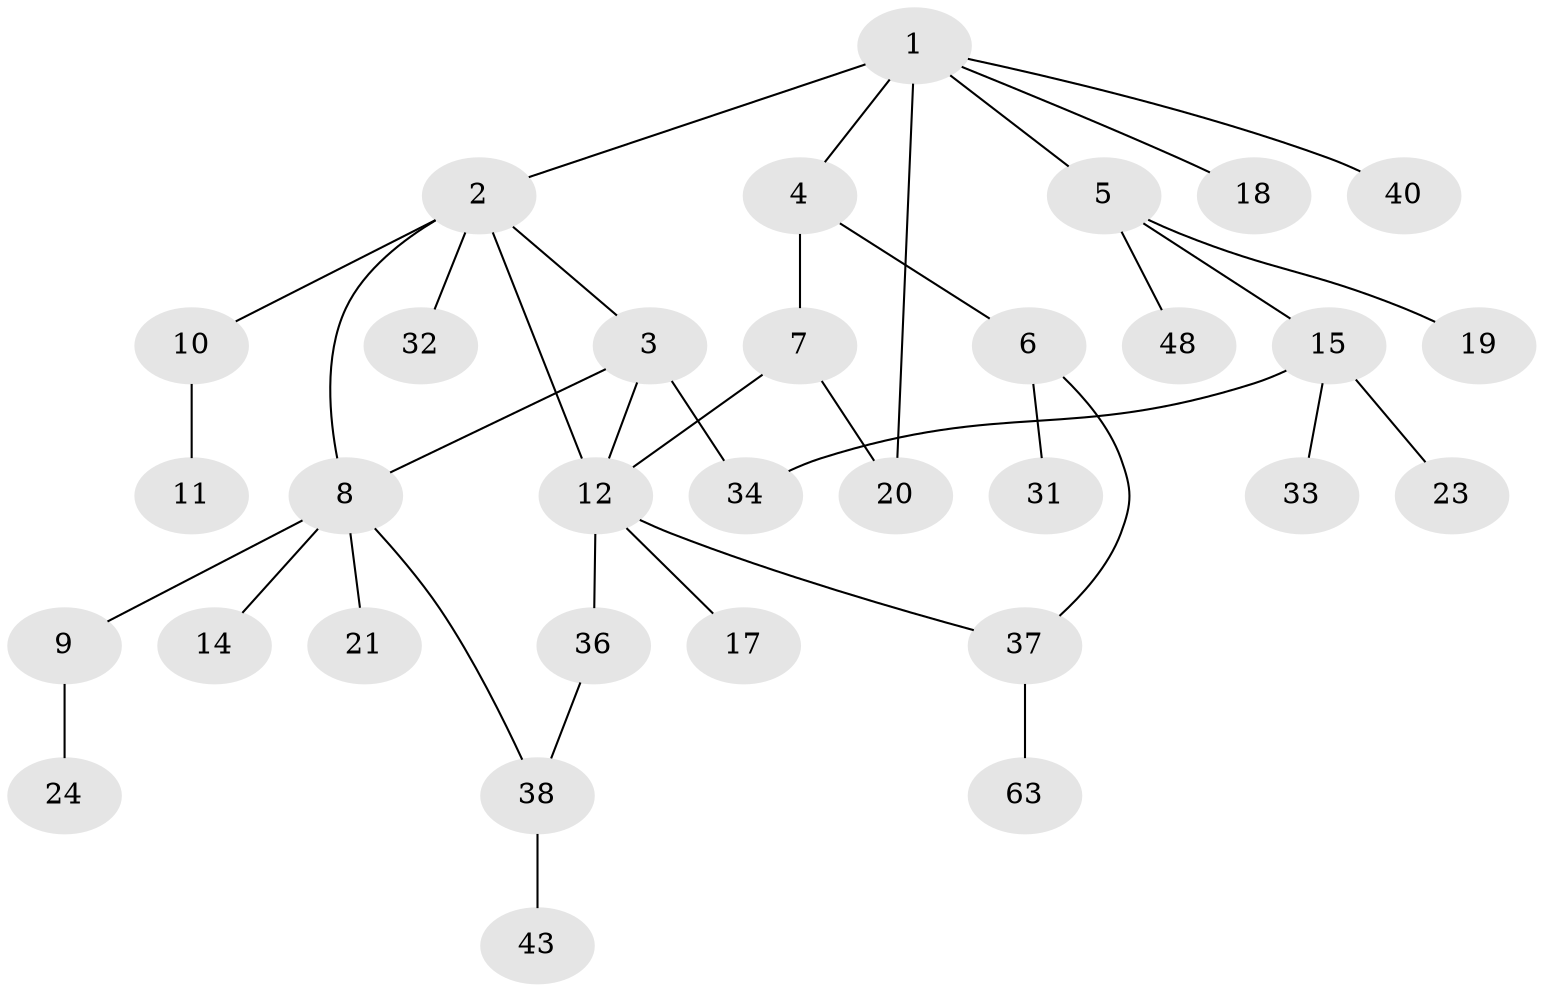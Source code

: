 // original degree distribution, {8: 0.015384615384615385, 6: 0.03076923076923077, 4: 0.07692307692307693, 3: 0.13846153846153847, 2: 0.3230769230769231, 7: 0.015384615384615385, 5: 0.015384615384615385, 1: 0.38461538461538464}
// Generated by graph-tools (version 1.1) at 2025/16/03/04/25 18:16:54]
// undirected, 32 vertices, 38 edges
graph export_dot {
graph [start="1"]
  node [color=gray90,style=filled];
  1 [super="+29"];
  2;
  3;
  4;
  5 [super="+54+55"];
  6 [super="+16"];
  7 [super="+27"];
  8 [super="+47+42+13+44"];
  9;
  10 [super="+64"];
  11 [super="+62"];
  12 [super="+65+25"];
  14;
  15 [super="+22+52"];
  17 [super="+39"];
  18;
  19 [super="+50"];
  20 [super="+46+26"];
  21;
  23;
  24;
  31 [super="+51+35"];
  32;
  33;
  34 [super="+49"];
  36;
  37 [super="+59"];
  38;
  40;
  43;
  48;
  63;
  1 -- 2;
  1 -- 4;
  1 -- 5;
  1 -- 18;
  1 -- 20 [weight=2];
  1 -- 40;
  2 -- 3;
  2 -- 8;
  2 -- 10;
  2 -- 12;
  2 -- 32;
  3 -- 34;
  3 -- 12;
  3 -- 8;
  4 -- 6;
  4 -- 7;
  5 -- 15;
  5 -- 19;
  5 -- 48;
  6 -- 37;
  6 -- 31;
  7 -- 12;
  7 -- 20;
  8 -- 9;
  8 -- 21;
  8 -- 38;
  8 -- 14;
  9 -- 24;
  10 -- 11;
  12 -- 17;
  12 -- 36;
  12 -- 37;
  15 -- 33;
  15 -- 23;
  15 -- 34;
  36 -- 38;
  37 -- 63;
  38 -- 43;
}
